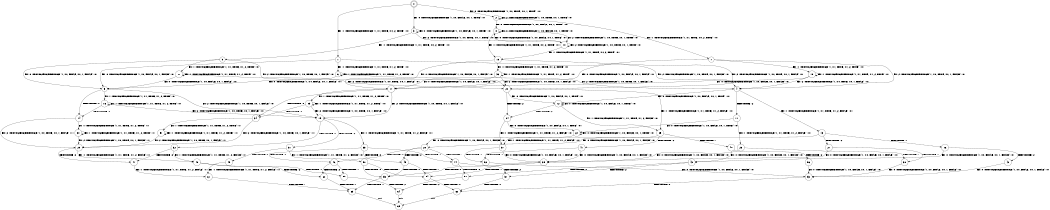 digraph BCG {
size = "7, 10.5";
center = TRUE;
node [shape = circle];
0 [peripheries = 2];
0 -> 1 [label = "EX !1 !ATOMIC_EXCH_BRANCH (1, +1, TRUE, +0, 2, TRUE) !:0:"];
0 -> 2 [label = "EX !2 !ATOMIC_EXCH_BRANCH (1, +0, TRUE, +0, 1, TRUE) !:0:"];
0 -> 3 [label = "EX !0 !ATOMIC_EXCH_BRANCH (1, +0, FALSE, +0, 1, TRUE) !:0:"];
1 -> 4 [label = "EX !2 !ATOMIC_EXCH_BRANCH (1, +0, TRUE, +0, 1, FALSE) !:0:"];
1 -> 5 [label = "EX !0 !ATOMIC_EXCH_BRANCH (1, +0, FALSE, +0, 1, FALSE) !:0:"];
1 -> 6 [label = "EX !1 !ATOMIC_EXCH_BRANCH (1, +1, TRUE, +1, 2, TRUE) !:0:"];
2 -> 7 [label = "EX !1 !ATOMIC_EXCH_BRANCH (1, +1, TRUE, +0, 2, TRUE) !:0:"];
2 -> 8 [label = "EX !0 !ATOMIC_EXCH_BRANCH (1, +0, FALSE, +0, 1, TRUE) !:0:"];
2 -> 2 [label = "EX !2 !ATOMIC_EXCH_BRANCH (1, +0, TRUE, +0, 1, TRUE) !:0:"];
3 -> 9 [label = "EX !1 !ATOMIC_EXCH_BRANCH (1, +1, TRUE, +0, 2, TRUE) !:0:"];
3 -> 10 [label = "EX !2 !ATOMIC_EXCH_BRANCH (1, +0, TRUE, +0, 1, TRUE) !:0:"];
3 -> 3 [label = "EX !0 !ATOMIC_EXCH_BRANCH (1, +0, FALSE, +0, 1, TRUE) !:0:"];
4 -> 11 [label = "TERMINATE !2"];
4 -> 12 [label = "EX !0 !ATOMIC_EXCH_BRANCH (1, +0, FALSE, +0, 1, TRUE) !:0:"];
4 -> 13 [label = "EX !1 !ATOMIC_EXCH_BRANCH (1, +1, TRUE, +1, 2, FALSE) !:0:"];
5 -> 14 [label = "TERMINATE !0"];
5 -> 15 [label = "EX !2 !ATOMIC_EXCH_BRANCH (1, +0, TRUE, +0, 1, FALSE) !:0:"];
5 -> 16 [label = "EX !1 !ATOMIC_EXCH_BRANCH (1, +1, TRUE, +1, 2, TRUE) !:0:"];
6 -> 4 [label = "EX !2 !ATOMIC_EXCH_BRANCH (1, +0, TRUE, +0, 1, FALSE) !:0:"];
6 -> 5 [label = "EX !0 !ATOMIC_EXCH_BRANCH (1, +0, FALSE, +0, 1, FALSE) !:0:"];
6 -> 6 [label = "EX !1 !ATOMIC_EXCH_BRANCH (1, +1, TRUE, +1, 2, TRUE) !:0:"];
7 -> 17 [label = "EX !0 !ATOMIC_EXCH_BRANCH (1, +0, FALSE, +0, 1, FALSE) !:0:"];
7 -> 4 [label = "EX !2 !ATOMIC_EXCH_BRANCH (1, +0, TRUE, +0, 1, FALSE) !:0:"];
7 -> 18 [label = "EX !1 !ATOMIC_EXCH_BRANCH (1, +1, TRUE, +1, 2, TRUE) !:0:"];
8 -> 19 [label = "EX !1 !ATOMIC_EXCH_BRANCH (1, +1, TRUE, +0, 2, TRUE) !:0:"];
8 -> 10 [label = "EX !2 !ATOMIC_EXCH_BRANCH (1, +0, TRUE, +0, 1, TRUE) !:0:"];
8 -> 8 [label = "EX !0 !ATOMIC_EXCH_BRANCH (1, +0, FALSE, +0, 1, TRUE) !:0:"];
9 -> 20 [label = "EX !2 !ATOMIC_EXCH_BRANCH (1, +0, TRUE, +0, 1, FALSE) !:0:"];
9 -> 21 [label = "EX !1 !ATOMIC_EXCH_BRANCH (1, +1, TRUE, +1, 2, TRUE) !:0:"];
9 -> 5 [label = "EX !0 !ATOMIC_EXCH_BRANCH (1, +0, FALSE, +0, 1, FALSE) !:0:"];
10 -> 19 [label = "EX !1 !ATOMIC_EXCH_BRANCH (1, +1, TRUE, +0, 2, TRUE) !:0:"];
10 -> 10 [label = "EX !2 !ATOMIC_EXCH_BRANCH (1, +0, TRUE, +0, 1, TRUE) !:0:"];
10 -> 8 [label = "EX !0 !ATOMIC_EXCH_BRANCH (1, +0, FALSE, +0, 1, TRUE) !:0:"];
11 -> 22 [label = "EX !0 !ATOMIC_EXCH_BRANCH (1, +0, FALSE, +0, 1, TRUE) !:0:"];
11 -> 23 [label = "EX !1 !ATOMIC_EXCH_BRANCH (1, +1, TRUE, +1, 2, FALSE) !:0:"];
12 -> 24 [label = "TERMINATE !2"];
12 -> 25 [label = "EX !1 !ATOMIC_EXCH_BRANCH (1, +1, TRUE, +1, 2, FALSE) !:0:"];
12 -> 12 [label = "EX !0 !ATOMIC_EXCH_BRANCH (1, +0, FALSE, +0, 1, TRUE) !:0:"];
13 -> 26 [label = "TERMINATE !1"];
13 -> 27 [label = "TERMINATE !2"];
13 -> 28 [label = "EX !0 !ATOMIC_EXCH_BRANCH (1, +0, FALSE, +0, 1, FALSE) !:0:"];
14 -> 29 [label = "EX !2 !ATOMIC_EXCH_BRANCH (1, +0, TRUE, +0, 1, FALSE) !:1:"];
14 -> 30 [label = "EX !1 !ATOMIC_EXCH_BRANCH (1, +1, TRUE, +1, 2, TRUE) !:1:"];
15 -> 31 [label = "TERMINATE !2"];
15 -> 32 [label = "TERMINATE !0"];
15 -> 33 [label = "EX !1 !ATOMIC_EXCH_BRANCH (1, +1, TRUE, +1, 2, FALSE) !:0:"];
16 -> 14 [label = "TERMINATE !0"];
16 -> 15 [label = "EX !2 !ATOMIC_EXCH_BRANCH (1, +0, TRUE, +0, 1, FALSE) !:0:"];
16 -> 16 [label = "EX !1 !ATOMIC_EXCH_BRANCH (1, +1, TRUE, +1, 2, TRUE) !:0:"];
17 -> 34 [label = "TERMINATE !0"];
17 -> 15 [label = "EX !2 !ATOMIC_EXCH_BRANCH (1, +0, TRUE, +0, 1, FALSE) !:0:"];
17 -> 35 [label = "EX !1 !ATOMIC_EXCH_BRANCH (1, +1, TRUE, +1, 2, TRUE) !:0:"];
18 -> 17 [label = "EX !0 !ATOMIC_EXCH_BRANCH (1, +0, FALSE, +0, 1, FALSE) !:0:"];
18 -> 4 [label = "EX !2 !ATOMIC_EXCH_BRANCH (1, +0, TRUE, +0, 1, FALSE) !:0:"];
18 -> 18 [label = "EX !1 !ATOMIC_EXCH_BRANCH (1, +1, TRUE, +1, 2, TRUE) !:0:"];
19 -> 20 [label = "EX !2 !ATOMIC_EXCH_BRANCH (1, +0, TRUE, +0, 1, FALSE) !:0:"];
19 -> 36 [label = "EX !1 !ATOMIC_EXCH_BRANCH (1, +1, TRUE, +1, 2, TRUE) !:0:"];
19 -> 17 [label = "EX !0 !ATOMIC_EXCH_BRANCH (1, +0, FALSE, +0, 1, FALSE) !:0:"];
20 -> 24 [label = "TERMINATE !2"];
20 -> 25 [label = "EX !1 !ATOMIC_EXCH_BRANCH (1, +1, TRUE, +1, 2, FALSE) !:0:"];
20 -> 12 [label = "EX !0 !ATOMIC_EXCH_BRANCH (1, +0, FALSE, +0, 1, TRUE) !:0:"];
21 -> 20 [label = "EX !2 !ATOMIC_EXCH_BRANCH (1, +0, TRUE, +0, 1, FALSE) !:0:"];
21 -> 21 [label = "EX !1 !ATOMIC_EXCH_BRANCH (1, +1, TRUE, +1, 2, TRUE) !:0:"];
21 -> 5 [label = "EX !0 !ATOMIC_EXCH_BRANCH (1, +0, FALSE, +0, 1, FALSE) !:0:"];
22 -> 37 [label = "EX !1 !ATOMIC_EXCH_BRANCH (1, +1, TRUE, +1, 2, FALSE) !:0:"];
22 -> 22 [label = "EX !0 !ATOMIC_EXCH_BRANCH (1, +0, FALSE, +0, 1, TRUE) !:0:"];
23 -> 38 [label = "TERMINATE !1"];
23 -> 39 [label = "EX !0 !ATOMIC_EXCH_BRANCH (1, +0, FALSE, +0, 1, FALSE) !:0:"];
24 -> 37 [label = "EX !1 !ATOMIC_EXCH_BRANCH (1, +1, TRUE, +1, 2, FALSE) !:0:"];
24 -> 22 [label = "EX !0 !ATOMIC_EXCH_BRANCH (1, +0, FALSE, +0, 1, TRUE) !:0:"];
25 -> 40 [label = "TERMINATE !1"];
25 -> 41 [label = "TERMINATE !2"];
25 -> 28 [label = "EX !0 !ATOMIC_EXCH_BRANCH (1, +0, FALSE, +0, 1, FALSE) !:0:"];
26 -> 42 [label = "TERMINATE !2"];
26 -> 43 [label = "EX !0 !ATOMIC_EXCH_BRANCH (1, +0, FALSE, +0, 1, FALSE) !:0:"];
27 -> 38 [label = "TERMINATE !1"];
27 -> 39 [label = "EX !0 !ATOMIC_EXCH_BRANCH (1, +0, FALSE, +0, 1, FALSE) !:0:"];
28 -> 44 [label = "TERMINATE !1"];
28 -> 45 [label = "TERMINATE !2"];
28 -> 46 [label = "TERMINATE !0"];
29 -> 47 [label = "TERMINATE !2"];
29 -> 48 [label = "EX !1 !ATOMIC_EXCH_BRANCH (1, +1, TRUE, +1, 2, FALSE) !:1:"];
30 -> 29 [label = "EX !2 !ATOMIC_EXCH_BRANCH (1, +0, TRUE, +0, 1, FALSE) !:1:"];
30 -> 30 [label = "EX !1 !ATOMIC_EXCH_BRANCH (1, +1, TRUE, +1, 2, TRUE) !:1:"];
31 -> 49 [label = "TERMINATE !0"];
31 -> 50 [label = "EX !1 !ATOMIC_EXCH_BRANCH (1, +1, TRUE, +1, 2, FALSE) !:0:"];
32 -> 47 [label = "TERMINATE !2"];
32 -> 48 [label = "EX !1 !ATOMIC_EXCH_BRANCH (1, +1, TRUE, +1, 2, FALSE) !:1:"];
33 -> 44 [label = "TERMINATE !1"];
33 -> 45 [label = "TERMINATE !2"];
33 -> 46 [label = "TERMINATE !0"];
34 -> 29 [label = "EX !2 !ATOMIC_EXCH_BRANCH (1, +0, TRUE, +0, 1, FALSE) !:1:"];
34 -> 51 [label = "EX !1 !ATOMIC_EXCH_BRANCH (1, +1, TRUE, +1, 2, TRUE) !:1:"];
35 -> 34 [label = "TERMINATE !0"];
35 -> 15 [label = "EX !2 !ATOMIC_EXCH_BRANCH (1, +0, TRUE, +0, 1, FALSE) !:0:"];
35 -> 35 [label = "EX !1 !ATOMIC_EXCH_BRANCH (1, +1, TRUE, +1, 2, TRUE) !:0:"];
36 -> 20 [label = "EX !2 !ATOMIC_EXCH_BRANCH (1, +0, TRUE, +0, 1, FALSE) !:0:"];
36 -> 36 [label = "EX !1 !ATOMIC_EXCH_BRANCH (1, +1, TRUE, +1, 2, TRUE) !:0:"];
36 -> 17 [label = "EX !0 !ATOMIC_EXCH_BRANCH (1, +0, FALSE, +0, 1, FALSE) !:0:"];
37 -> 52 [label = "TERMINATE !1"];
37 -> 39 [label = "EX !0 !ATOMIC_EXCH_BRANCH (1, +0, FALSE, +0, 1, FALSE) !:0:"];
38 -> 53 [label = "EX !0 !ATOMIC_EXCH_BRANCH (1, +0, FALSE, +0, 1, FALSE) !:0:"];
39 -> 54 [label = "TERMINATE !1"];
39 -> 55 [label = "TERMINATE !0"];
40 -> 56 [label = "TERMINATE !2"];
40 -> 43 [label = "EX !0 !ATOMIC_EXCH_BRANCH (1, +0, FALSE, +0, 1, FALSE) !:0:"];
41 -> 52 [label = "TERMINATE !1"];
41 -> 39 [label = "EX !0 !ATOMIC_EXCH_BRANCH (1, +0, FALSE, +0, 1, FALSE) !:0:"];
42 -> 53 [label = "EX !0 !ATOMIC_EXCH_BRANCH (1, +0, FALSE, +0, 1, FALSE) !:0:"];
43 -> 57 [label = "TERMINATE !2"];
43 -> 58 [label = "TERMINATE !0"];
44 -> 57 [label = "TERMINATE !2"];
44 -> 58 [label = "TERMINATE !0"];
45 -> 54 [label = "TERMINATE !1"];
45 -> 55 [label = "TERMINATE !0"];
46 -> 59 [label = "TERMINATE !1"];
46 -> 60 [label = "TERMINATE !2"];
47 -> 61 [label = "EX !1 !ATOMIC_EXCH_BRANCH (1, +1, TRUE, +1, 2, FALSE) !:1:"];
48 -> 59 [label = "TERMINATE !1"];
48 -> 60 [label = "TERMINATE !2"];
49 -> 61 [label = "EX !1 !ATOMIC_EXCH_BRANCH (1, +1, TRUE, +1, 2, FALSE) !:1:"];
50 -> 54 [label = "TERMINATE !1"];
50 -> 55 [label = "TERMINATE !0"];
51 -> 29 [label = "EX !2 !ATOMIC_EXCH_BRANCH (1, +0, TRUE, +0, 1, FALSE) !:1:"];
51 -> 51 [label = "EX !1 !ATOMIC_EXCH_BRANCH (1, +1, TRUE, +1, 2, TRUE) !:1:"];
52 -> 53 [label = "EX !0 !ATOMIC_EXCH_BRANCH (1, +0, FALSE, +0, 1, FALSE) !:0:"];
53 -> 62 [label = "TERMINATE !0"];
54 -> 62 [label = "TERMINATE !0"];
55 -> 63 [label = "TERMINATE !1"];
56 -> 53 [label = "EX !0 !ATOMIC_EXCH_BRANCH (1, +0, FALSE, +0, 1, FALSE) !:0:"];
57 -> 62 [label = "TERMINATE !0"];
58 -> 64 [label = "TERMINATE !2"];
59 -> 64 [label = "TERMINATE !2"];
60 -> 63 [label = "TERMINATE !1"];
61 -> 63 [label = "TERMINATE !1"];
62 -> 65 [label = "exit"];
63 -> 65 [label = "exit"];
64 -> 65 [label = "exit"];
}
